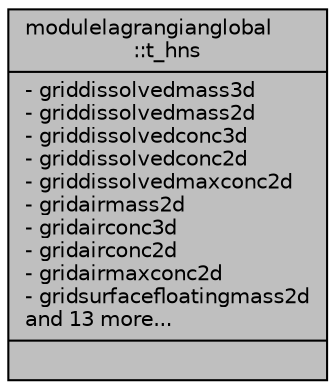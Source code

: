 digraph "modulelagrangianglobal::t_hns"
{
 // LATEX_PDF_SIZE
  edge [fontname="Helvetica",fontsize="10",labelfontname="Helvetica",labelfontsize="10"];
  node [fontname="Helvetica",fontsize="10",shape=record];
  Node1 [label="{modulelagrangianglobal\l::t_hns\n|- griddissolvedmass3d\l- griddissolvedmass2d\l- griddissolvedconc3d\l- griddissolvedconc2d\l- griddissolvedmaxconc2d\l- gridairmass2d\l- gridairconc3d\l- gridairconc2d\l- gridairmaxconc2d\l- gridsurfacefloatingmass2d\land 13 more...\l|}",height=0.2,width=0.4,color="black", fillcolor="grey75", style="filled", fontcolor="black",tooltip=" "];
}
